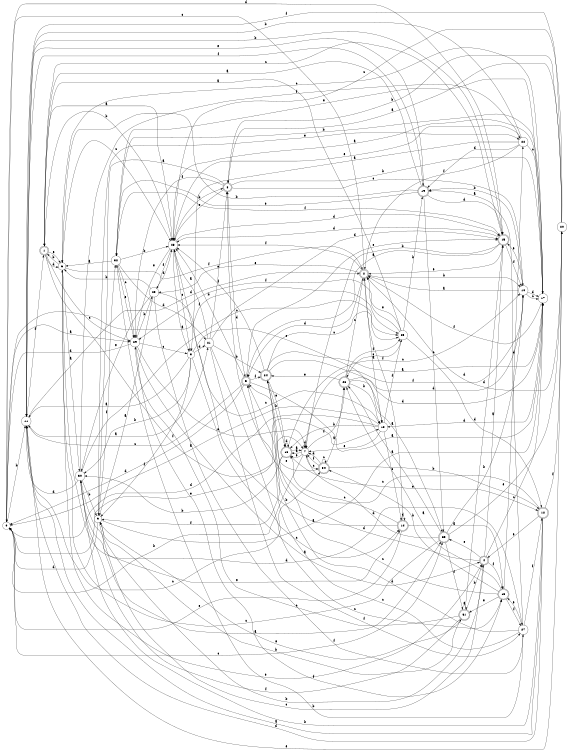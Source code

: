 digraph n28_1 {
__start0 [label="" shape="none"];

rankdir=LR;
size="8,5";

s0 [style="filled", color="black", fillcolor="white" shape="circle", label="0"];
s1 [style="rounded,filled", color="black", fillcolor="white" shape="doublecircle", label="1"];
s2 [style="rounded,filled", color="black", fillcolor="white" shape="doublecircle", label="2"];
s3 [style="filled", color="black", fillcolor="white" shape="circle", label="3"];
s4 [style="rounded,filled", color="black", fillcolor="white" shape="doublecircle", label="4"];
s5 [style="rounded,filled", color="black", fillcolor="white" shape="doublecircle", label="5"];
s6 [style="filled", color="black", fillcolor="white" shape="circle", label="6"];
s7 [style="filled", color="black", fillcolor="white" shape="circle", label="7"];
s8 [style="rounded,filled", color="black", fillcolor="white" shape="doublecircle", label="8"];
s9 [style="filled", color="black", fillcolor="white" shape="circle", label="9"];
s10 [style="filled", color="black", fillcolor="white" shape="circle", label="10"];
s11 [style="filled", color="black", fillcolor="white" shape="circle", label="11"];
s12 [style="rounded,filled", color="black", fillcolor="white" shape="doublecircle", label="12"];
s13 [style="rounded,filled", color="black", fillcolor="white" shape="doublecircle", label="13"];
s14 [style="rounded,filled", color="black", fillcolor="white" shape="doublecircle", label="14"];
s15 [style="rounded,filled", color="black", fillcolor="white" shape="doublecircle", label="15"];
s16 [style="rounded,filled", color="black", fillcolor="white" shape="doublecircle", label="16"];
s17 [style="filled", color="black", fillcolor="white" shape="circle", label="17"];
s18 [style="filled", color="black", fillcolor="white" shape="circle", label="18"];
s19 [style="rounded,filled", color="black", fillcolor="white" shape="doublecircle", label="19"];
s20 [style="filled", color="black", fillcolor="white" shape="circle", label="20"];
s21 [style="filled", color="black", fillcolor="white" shape="circle", label="21"];
s22 [style="filled", color="black", fillcolor="white" shape="circle", label="22"];
s23 [style="filled", color="black", fillcolor="white" shape="circle", label="23"];
s24 [style="rounded,filled", color="black", fillcolor="white" shape="doublecircle", label="24"];
s25 [style="filled", color="black", fillcolor="white" shape="circle", label="25"];
s26 [style="rounded,filled", color="black", fillcolor="white" shape="doublecircle", label="26"];
s27 [style="filled", color="black", fillcolor="white" shape="circle", label="27"];
s28 [style="filled", color="black", fillcolor="white" shape="circle", label="28"];
s29 [style="filled", color="black", fillcolor="white" shape="circle", label="29"];
s30 [style="filled", color="black", fillcolor="white" shape="circle", label="30"];
s31 [style="rounded,filled", color="black", fillcolor="white" shape="doublecircle", label="31"];
s32 [style="filled", color="black", fillcolor="white" shape="circle", label="32"];
s33 [style="rounded,filled", color="black", fillcolor="white" shape="doublecircle", label="33"];
s34 [style="rounded,filled", color="black", fillcolor="white" shape="doublecircle", label="34"];
s0 -> s29 [label="a"];
s0 -> s11 [label="b"];
s0 -> s33 [label="c"];
s0 -> s15 [label="d"];
s0 -> s18 [label="e"];
s0 -> s25 [label="f"];
s1 -> s28 [label="a"];
s1 -> s28 [label="b"];
s1 -> s29 [label="c"];
s1 -> s6 [label="d"];
s1 -> s6 [label="e"];
s1 -> s7 [label="f"];
s2 -> s18 [label="a"];
s2 -> s10 [label="b"];
s2 -> s0 [label="c"];
s2 -> s5 [label="d"];
s2 -> s23 [label="e"];
s2 -> s28 [label="f"];
s3 -> s11 [label="a"];
s3 -> s30 [label="b"];
s3 -> s14 [label="c"];
s3 -> s21 [label="d"];
s3 -> s18 [label="e"];
s3 -> s9 [label="f"];
s4 -> s15 [label="a"];
s4 -> s9 [label="b"];
s4 -> s17 [label="c"];
s4 -> s5 [label="d"];
s4 -> s33 [label="e"];
s4 -> s13 [label="f"];
s5 -> s17 [label="a"];
s5 -> s28 [label="b"];
s5 -> s11 [label="c"];
s5 -> s0 [label="d"];
s5 -> s15 [label="e"];
s5 -> s24 [label="f"];
s6 -> s30 [label="a"];
s6 -> s1 [label="b"];
s6 -> s28 [label="c"];
s6 -> s27 [label="d"];
s6 -> s4 [label="e"];
s6 -> s2 [label="f"];
s7 -> s16 [label="a"];
s7 -> s0 [label="b"];
s7 -> s34 [label="c"];
s7 -> s7 [label="d"];
s7 -> s16 [label="e"];
s7 -> s26 [label="f"];
s8 -> s9 [label="a"];
s8 -> s17 [label="b"];
s8 -> s10 [label="c"];
s8 -> s5 [label="d"];
s8 -> s28 [label="e"];
s8 -> s29 [label="f"];
s9 -> s17 [label="a"];
s9 -> s31 [label="b"];
s9 -> s4 [label="c"];
s9 -> s0 [label="d"];
s9 -> s22 [label="e"];
s9 -> s32 [label="f"];
s10 -> s2 [label="a"];
s10 -> s19 [label="b"];
s10 -> s17 [label="c"];
s10 -> s17 [label="d"];
s10 -> s15 [label="e"];
s10 -> s7 [label="f"];
s11 -> s21 [label="a"];
s11 -> s15 [label="b"];
s11 -> s34 [label="c"];
s11 -> s2 [label="d"];
s11 -> s19 [label="e"];
s11 -> s1 [label="f"];
s12 -> s11 [label="a"];
s12 -> s30 [label="b"];
s12 -> s8 [label="c"];
s12 -> s11 [label="d"];
s12 -> s4 [label="e"];
s12 -> s20 [label="f"];
s13 -> s26 [label="a"];
s13 -> s34 [label="b"];
s13 -> s24 [label="c"];
s13 -> s22 [label="d"];
s13 -> s31 [label="e"];
s13 -> s27 [label="f"];
s14 -> s13 [label="a"];
s14 -> s28 [label="b"];
s14 -> s16 [label="c"];
s14 -> s14 [label="d"];
s14 -> s0 [label="e"];
s14 -> s2 [label="f"];
s15 -> s5 [label="a"];
s15 -> s7 [label="b"];
s15 -> s1 [label="c"];
s15 -> s28 [label="d"];
s15 -> s2 [label="e"];
s15 -> s10 [label="f"];
s16 -> s7 [label="a"];
s16 -> s30 [label="b"];
s16 -> s10 [label="c"];
s16 -> s16 [label="d"];
s16 -> s12 [label="e"];
s16 -> s9 [label="f"];
s17 -> s28 [label="a"];
s17 -> s32 [label="b"];
s17 -> s6 [label="c"];
s17 -> s18 [label="d"];
s17 -> s32 [label="e"];
s17 -> s2 [label="f"];
s18 -> s0 [label="a"];
s18 -> s16 [label="b"];
s18 -> s14 [label="c"];
s18 -> s0 [label="d"];
s18 -> s7 [label="e"];
s18 -> s25 [label="f"];
s19 -> s1 [label="a"];
s19 -> s6 [label="b"];
s19 -> s33 [label="c"];
s19 -> s15 [label="d"];
s19 -> s32 [label="e"];
s19 -> s11 [label="f"];
s20 -> s8 [label="a"];
s20 -> s8 [label="b"];
s20 -> s28 [label="c"];
s20 -> s2 [label="d"];
s20 -> s11 [label="e"];
s20 -> s11 [label="f"];
s21 -> s28 [label="a"];
s21 -> s24 [label="b"];
s21 -> s13 [label="c"];
s21 -> s15 [label="d"];
s21 -> s8 [label="e"];
s21 -> s27 [label="f"];
s22 -> s3 [label="a"];
s22 -> s11 [label="b"];
s22 -> s17 [label="c"];
s22 -> s19 [label="d"];
s22 -> s28 [label="e"];
s22 -> s2 [label="f"];
s23 -> s9 [label="a"];
s23 -> s6 [label="b"];
s23 -> s18 [label="c"];
s23 -> s28 [label="d"];
s23 -> s30 [label="e"];
s23 -> s27 [label="f"];
s24 -> s17 [label="a"];
s24 -> s16 [label="b"];
s24 -> s25 [label="c"];
s24 -> s17 [label="d"];
s24 -> s16 [label="e"];
s24 -> s28 [label="f"];
s25 -> s1 [label="a"];
s25 -> s19 [label="b"];
s25 -> s26 [label="c"];
s25 -> s12 [label="d"];
s25 -> s2 [label="e"];
s25 -> s29 [label="f"];
s26 -> s33 [label="a"];
s26 -> s18 [label="b"];
s26 -> s2 [label="c"];
s26 -> s10 [label="d"];
s26 -> s24 [label="e"];
s26 -> s25 [label="f"];
s27 -> s19 [label="a"];
s27 -> s32 [label="b"];
s27 -> s5 [label="c"];
s27 -> s24 [label="d"];
s27 -> s13 [label="e"];
s27 -> s12 [label="f"];
s28 -> s3 [label="a"];
s28 -> s8 [label="b"];
s28 -> s3 [label="c"];
s28 -> s15 [label="d"];
s28 -> s29 [label="e"];
s28 -> s23 [label="f"];
s29 -> s4 [label="a"];
s29 -> s23 [label="b"];
s29 -> s3 [label="c"];
s29 -> s0 [label="d"];
s29 -> s7 [label="e"];
s29 -> s13 [label="f"];
s30 -> s33 [label="a"];
s30 -> s9 [label="b"];
s30 -> s25 [label="c"];
s30 -> s11 [label="d"];
s30 -> s14 [label="e"];
s30 -> s22 [label="f"];
s31 -> s31 [label="a"];
s31 -> s4 [label="b"];
s31 -> s29 [label="c"];
s31 -> s15 [label="d"];
s31 -> s9 [label="e"];
s31 -> s30 [label="f"];
s32 -> s6 [label="a"];
s32 -> s28 [label="b"];
s32 -> s29 [label="c"];
s32 -> s21 [label="d"];
s32 -> s29 [label="e"];
s32 -> s15 [label="f"];
s33 -> s26 [label="a"];
s33 -> s10 [label="b"];
s33 -> s6 [label="c"];
s33 -> s7 [label="d"];
s33 -> s20 [label="e"];
s33 -> s31 [label="f"];
s34 -> s26 [label="a"];
s34 -> s12 [label="b"];
s34 -> s34 [label="c"];
s34 -> s7 [label="d"];
s34 -> s5 [label="e"];
s34 -> s7 [label="f"];

}